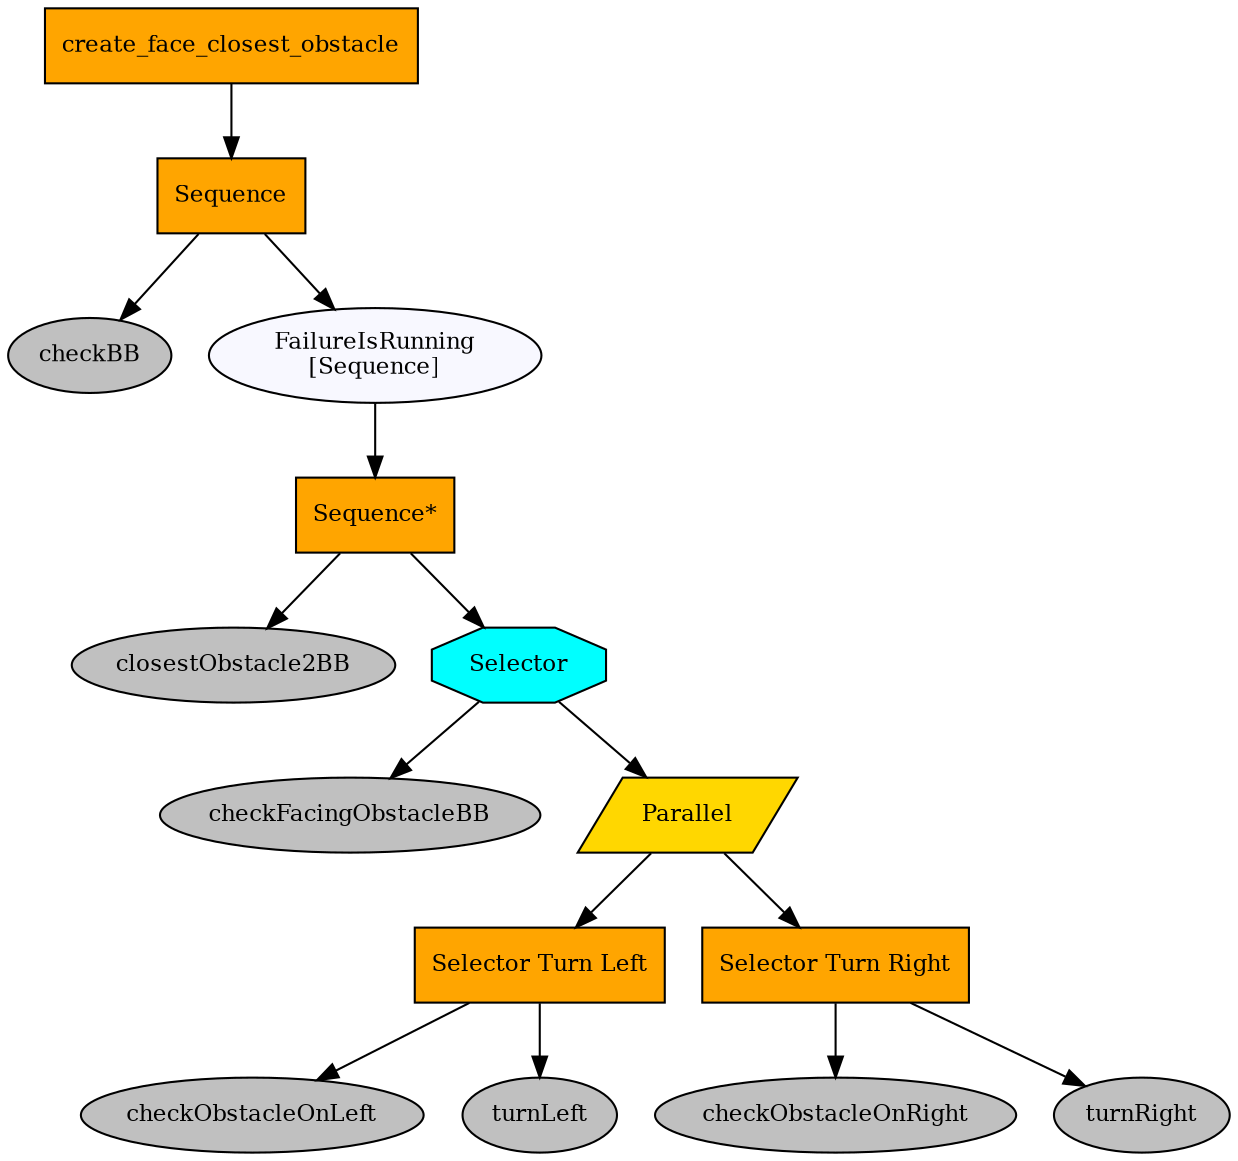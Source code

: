digraph create_face_closest_obstacle {
graph [fontname="times-roman"];
node [fontname="times-roman"];
edge [fontname="times-roman"];
create_face_closest_obstacle [fillcolor=orange, fontcolor=black, fontsize=11, shape=box, style=filled];
Sequence [fillcolor=orange, fontcolor=black, fontsize=11, shape=box, style=filled];
create_face_closest_obstacle -> Sequence;
checkBB [fillcolor=gray, fontcolor=black, fontsize=11, shape=ellipse, style=filled];
Sequence -> checkBB;
"FailureIsRunning\n[Sequence]" [fillcolor=ghostwhite, fontcolor=black, fontsize=11, shape=ellipse, style=filled];
Sequence -> "FailureIsRunning\n[Sequence]";
"Sequence*" [fillcolor=orange, fontcolor=black, fontsize=11, shape=box, style=filled];
"FailureIsRunning\n[Sequence]" -> "Sequence*";
closestObstacle2BB [fillcolor=gray, fontcolor=black, fontsize=11, shape=ellipse, style=filled];
"Sequence*" -> closestObstacle2BB;
Selector [fillcolor=cyan, fontcolor=black, fontsize=11, shape=octagon, style=filled];
"Sequence*" -> Selector;
checkFacingObstacleBB [fillcolor=gray, fontcolor=black, fontsize=11, shape=ellipse, style=filled];
Selector -> checkFacingObstacleBB;
Parallel [fillcolor=gold, fontcolor=black, fontsize=11, shape=parallelogram, style=filled];
Selector -> Parallel;
"Selector Turn Left" [fillcolor=orange, fontcolor=black, fontsize=11, shape=box, style=filled];
Parallel -> "Selector Turn Left";
checkObstacleOnLeft [fillcolor=gray, fontcolor=black, fontsize=11, shape=ellipse, style=filled];
"Selector Turn Left" -> checkObstacleOnLeft;
turnLeft [fillcolor=gray, fontcolor=black, fontsize=11, shape=ellipse, style=filled];
"Selector Turn Left" -> turnLeft;
"Selector Turn Right" [fillcolor=orange, fontcolor=black, fontsize=11, shape=box, style=filled];
Parallel -> "Selector Turn Right";
checkObstacleOnRight [fillcolor=gray, fontcolor=black, fontsize=11, shape=ellipse, style=filled];
"Selector Turn Right" -> checkObstacleOnRight;
turnRight [fillcolor=gray, fontcolor=black, fontsize=11, shape=ellipse, style=filled];
"Selector Turn Right" -> turnRight;
}
